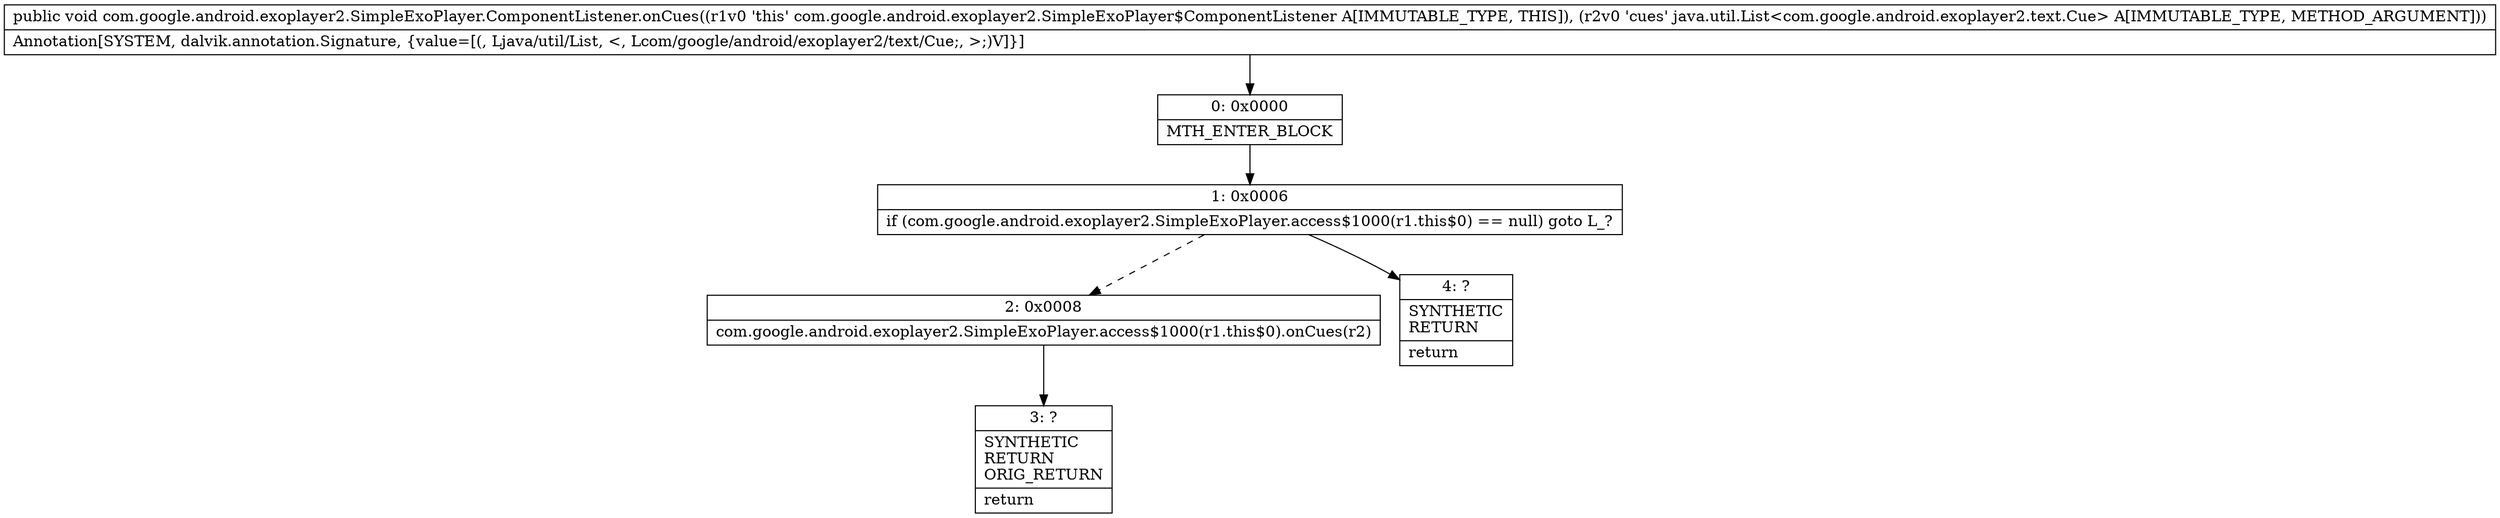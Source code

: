 digraph "CFG forcom.google.android.exoplayer2.SimpleExoPlayer.ComponentListener.onCues(Ljava\/util\/List;)V" {
Node_0 [shape=record,label="{0\:\ 0x0000|MTH_ENTER_BLOCK\l}"];
Node_1 [shape=record,label="{1\:\ 0x0006|if (com.google.android.exoplayer2.SimpleExoPlayer.access$1000(r1.this$0) == null) goto L_?\l}"];
Node_2 [shape=record,label="{2\:\ 0x0008|com.google.android.exoplayer2.SimpleExoPlayer.access$1000(r1.this$0).onCues(r2)\l}"];
Node_3 [shape=record,label="{3\:\ ?|SYNTHETIC\lRETURN\lORIG_RETURN\l|return\l}"];
Node_4 [shape=record,label="{4\:\ ?|SYNTHETIC\lRETURN\l|return\l}"];
MethodNode[shape=record,label="{public void com.google.android.exoplayer2.SimpleExoPlayer.ComponentListener.onCues((r1v0 'this' com.google.android.exoplayer2.SimpleExoPlayer$ComponentListener A[IMMUTABLE_TYPE, THIS]), (r2v0 'cues' java.util.List\<com.google.android.exoplayer2.text.Cue\> A[IMMUTABLE_TYPE, METHOD_ARGUMENT]))  | Annotation[SYSTEM, dalvik.annotation.Signature, \{value=[(, Ljava\/util\/List, \<, Lcom\/google\/android\/exoplayer2\/text\/Cue;, \>;)V]\}]\l}"];
MethodNode -> Node_0;
Node_0 -> Node_1;
Node_1 -> Node_2[style=dashed];
Node_1 -> Node_4;
Node_2 -> Node_3;
}

